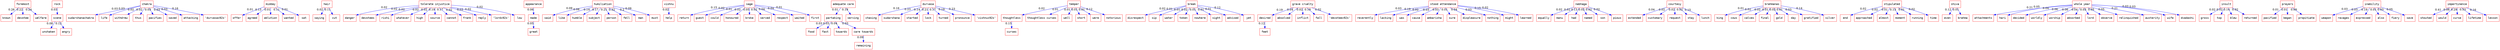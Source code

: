 strict digraph  {
	foremost	 [color=red,
		fontname=courier,
		shape=box];
	known	 [color=red,
		fontname=courier,
		shape=box];
	foremost -> known	 [color=blue,
		xlabel=0.26];
	devotee	 [color=red,
		fontname=courier,
		shape=box];
	foremost -> devotee	 [color=blue,
		xlabel=0.22];
	welfare	 [color=red,
		fontname=courier,
		shape=box];
	foremost -> welfare	 [color=blue,
		xlabel=0.24];
	rock	 [color=red,
		fontname=courier,
		shape=box];
	scene	 [color=red,
		fontname=courier,
		shape=box];
	rock -> scene	 [color=blue,
		xlabel=0.03];
	unshaken	 [color=red,
		fontname=courier,
		shape=box];
	scene -> unshaken	 [color=blue,
		xlabel=0.08];
	angry	 [color=red,
		fontname=courier,
		shape=box];
	scene -> angry	 [color=blue,
		xlabel=0.12];
	chakra	 [color=red,
		fontname=courier,
		shape=box];
	sudarshanachakra	 [color=red,
		fontname=courier,
		shape=box];
	chakra -> sudarshanachakra	 [color=blue,
		xlabel=0.03];
	life	 [color=red,
		fontname=courier,
		shape=box];
	chakra -> life	 [color=blue,
		xlabel=0.03];
	withdrew	 [color=red,
		fontname=courier,
		shape=box];
	chakra -> withdrew	 [color=blue,
		xlabel=0.02];
	thus	 [color=red,
		fontname=courier,
		shape=box];
	chakra -> thus	 [color=blue,
		xlabel=0.02];
	pacifies	 [color=red,
		fontname=courier,
		shape=box];
	chakra -> pacifies	 [color=blue,
		xlabel=0.03];
	saved	 [color=red,
		fontname=courier,
		shape=box];
	chakra -> saved	 [color=blue,
		xlabel=0.03];
	attacking	 [color=red,
		fontname=courier,
		shape=box];
	chakra -> attacking	 [color=blue,
		xlabel=0.03];
	"'durvasa\x92s'"	 [color=red,
		fontname=courier,
		shape=box];
	chakra -> "'durvasa\x92s'"	 [color=blue,
		xlabel=0.16];
	midday	 [color=red,
		fontname=courier,
		shape=box];
	offer	 [color=red,
		fontname=courier,
		shape=box];
	midday -> offer	 [color=blue,
		xlabel=0.01];
	agreed	 [color=red,
		fontname=courier,
		shape=box];
	midday -> agreed	 [color=blue,
		xlabel=0.13];
	ablution	 [color=red,
		fontname=courier,
		shape=box];
	midday -> ablution	 [color=blue,
		xlabel=0.01];
	wanted	 [color=red,
		fontname=courier,
		shape=box];
	midday -> wanted	 [color=blue,
		xlabel=0.11];
	sat	 [color=red,
		fontname=courier,
		shape=box];
	midday -> sat	 [color=blue,
		xlabel=0.01];
	hair	 [color=red,
		fontname=courier,
		shape=box];
	saying	 [color=red,
		fontname=courier,
		shape=box];
	hair -> saying	 [color=blue,
		xlabel=0.02];
	cut	 [color=red,
		fontname=courier,
		shape=box];
	hair -> cut	 [color=blue,
		xlabel=0.11];
	"tolerate injustice"	 [color=red,
		fontname=courier,
		shape=box];
	danger	 [color=red,
		fontname=courier,
		shape=box];
	"tolerate injustice" -> danger	 [color=blue,
		xlabel=0.02];
	devotees	 [color=red,
		fontname=courier,
		shape=box];
	"tolerate injustice" -> devotees	 [color=blue,
		xlabel=0.02];
	rishi	 [color=red,
		fontname=courier,
		shape=box];
	"tolerate injustice" -> rishi	 [color=blue,
		xlabel=0.02];
	whatever	 [color=red,
		fontname=courier,
		shape=box];
	"tolerate injustice" -> whatever	 [color=blue,
		xlabel=0.02];
	high	 [color=red,
		fontname=courier,
		shape=box];
	"tolerate injustice" -> high	 [color=blue,
		xlabel=0.02];
	source	 [color=red,
		fontname=courier,
		shape=box];
	"tolerate injustice" -> source	 [color=blue,
		xlabel=0.19];
	cannot	 [color=red,
		fontname=courier,
		shape=box];
	"tolerate injustice" -> cannot	 [color=blue,
		xlabel=0.17];
	frank	 [color=red,
		fontname=courier,
		shape=box];
	"tolerate injustice" -> frank	 [color=blue,
		xlabel=0.02];
	reply	 [color=red,
		fontname=courier,
		shape=box];
	"tolerate injustice" -> reply	 [color=blue,
		xlabel=0.03];
	"'lord\x92s'"	 [color=red,
		fontname=courier,
		shape=box];
	"tolerate injustice" -> "'lord\x92s'"	 [color=blue,
		xlabel=0.02];
	low	 [color=red,
		fontname=courier,
		shape=box];
	"tolerate injustice" -> low	 [color=blue,
		xlabel=0.02];
	appearance	 [color=red,
		fontname=courier,
		shape=box];
	made	 [color=red,
		fontname=courier,
		shape=box];
	appearance -> made	 [color=blue,
		xlabel=0.06];
	great	 [color=red,
		fontname=courier,
		shape=box];
	made -> great	 [color=blue,
		xlabel=0.05];
	humiliation	 [color=red,
		fontname=courier,
		shape=box];
	said	 [color=red,
		fontname=courier,
		shape=box];
	humiliation -> said	 [color=blue,
		xlabel=0.09];
	like	 [color=red,
		fontname=courier,
		shape=box];
	humiliation -> like	 [color=blue,
		xlabel=0.08];
	humble	 [color=red,
		fontname=courier,
		shape=box];
	humiliation -> humble	 [color=blue,
		xlabel=0.14];
	subject	 [color=red,
		fontname=courier,
		shape=box];
	humiliation -> subject	 [color=blue,
		xlabel=0.17];
	person	 [color=red,
		fontname=courier,
		shape=box];
	humiliation -> person	 [color=blue,
		xlabel=0.21];
	fell	 [color=red,
		fontname=courier,
		shape=box];
	humiliation -> fell	 [color=blue,
		xlabel=0.32];
	man	 [color=red,
		fontname=courier,
		shape=box];
	humiliation -> man	 [color=blue,
		xlabel=0.2];
	must	 [color=red,
		fontname=courier,
		shape=box];
	humiliation -> must	 [color=blue,
		xlabel=0.09];
	vishnu	 [color=red,
		fontname=courier,
		shape=box];
	help	 [color=red,
		fontname=courier,
		shape=box];
	vishnu -> help	 [color=blue,
		xlabel=0.02];
	sage	 [color=red,
		fontname=courier,
		shape=box];
	return	 [color=red,
		fontname=courier,
		shape=box];
	sage -> return	 [color=blue,
		xlabel=0.15];
	guest	 [color=red,
		fontname=courier,
		shape=box];
	sage -> guest	 [color=blue,
		xlabel=0.02];
	could	 [color=red,
		fontname=courier,
		shape=box];
	sage -> could	 [color=blue,
		xlabel=0.01];
	honoured	 [color=red,
		fontname=courier,
		shape=box];
	sage -> honoured	 [color=blue,
		xlabel=0.02];
	broke	 [color=red,
		fontname=courier,
		shape=box];
	sage -> broke	 [color=blue,
		xlabel=0.05];
	served	 [color=red,
		fontname=courier,
		shape=box];
	sage -> served	 [color=blue,
		xlabel=0.02];
	respect	 [color=red,
		fontname=courier,
		shape=box];
	sage -> respect	 [color=blue,
		xlabel=0.04];
	waited	 [color=red,
		fontname=courier,
		shape=box];
	sage -> waited	 [color=blue,
		xlabel=0.04];
	first	 [color=red,
		fontname=courier,
		shape=box];
	sage -> first	 [color=blue,
		xlabel=0.01];
	"adequate care"	 [color=red,
		fontname=courier,
		shape=box];
	partaking	 [color=red,
		fontname=courier,
		shape=box];
	"adequate care" -> partaking	 [color=blue,
		xlabel=0.01];
	serving	 [color=red,
		fontname=courier,
		shape=box];
	"adequate care" -> serving	 [color=blue,
		xlabel=0.19];
	food	 [color=red,
		fontname=courier,
		shape=box];
	partaking -> food	 [color=blue,
		xlabel=0.03];
	fast	 [color=red,
		fontname=courier,
		shape=box];
	partaking -> fast	 [color=blue,
		xlabel=0.03];
	towards	 [color=red,
		fontname=courier,
		shape=box];
	partaking -> towards	 [color=blue,
		xlabel=0.04];
	"care towards"	 [color=red,
		fontname=courier,
		shape=box];
	partaking -> "care towards"	 [color=blue,
		xlabel=0.03];
	remaining	 [color=red,
		fontname=courier,
		shape=box];
	"care towards" -> remaining	 [color=blue,
		xlabel=0.09];
	durvasa	 [color=red,
		fontname=courier,
		shape=box];
	chasing	 [color=red,
		fontname=courier,
		shape=box];
	durvasa -> chasing	 [color=blue,
		xlabel=0.16];
	sudarshana	 [color=red,
		fontname=courier,
		shape=box];
	durvasa -> sudarshana	 [color=blue,
		xlabel=0.23];
	started	 [color=red,
		fontname=courier,
		shape=box];
	durvasa -> started	 [color=blue,
		xlabel=0.14];
	lock	 [color=red,
		fontname=courier,
		shape=box];
	durvasa -> lock	 [color=blue,
		xlabel=0.21];
	turned	 [color=red,
		fontname=courier,
		shape=box];
	durvasa -> turned	 [color=blue,
		xlabel=0.17];
	pronounce	 [color=red,
		fontname=courier,
		shape=box];
	durvasa -> pronounce	 [color=blue,
		xlabel=0.19];
	"'vishnu\x92s'"	 [color=red,
		fontname=courier,
		shape=box];
	durvasa -> "'vishnu\x92s'"	 [color=blue,
		xlabel=0.23];
	temper	 [color=red,
		fontname=courier,
		shape=box];
	thoughtless	 [color=red,
		fontname=courier,
		shape=box];
	temper -> thoughtless	 [color=blue,
		xlabel=0.02];
	"thoughtless curses"	 [color=red,
		fontname=courier,
		shape=box];
	temper -> "thoughtless curses"	 [color=blue,
		xlabel=0.01];
	well	 [color=red,
		fontname=courier,
		shape=box];
	temper -> well	 [color=blue,
		xlabel=0.01];
	short	 [color=red,
		fontname=courier,
		shape=box];
	temper -> short	 [color=blue,
		xlabel=0.01];
	were	 [color=red,
		fontname=courier,
		shape=box];
	temper -> were	 [color=blue,
		xlabel=0.01];
	notorious	 [color=red,
		fontname=courier,
		shape=box];
	temper -> notorious	 [color=blue,
		xlabel=0.12];
	curses	 [color=red,
		fontname=courier,
		shape=box];
	thoughtless -> curses	 [color=blue,
		xlabel=0.15];
	break	 [color=red,
		fontname=courier,
		shape=box];
	disrespect	 [color=red,
		fontname=courier,
		shape=box];
	break -> disrespect	 [color=blue,
		xlabel=0.02];
	sip	 [color=red,
		fontname=courier,
		shape=box];
	break -> sip	 [color=blue,
		xlabel=0.01];
	water	 [color=red,
		fontname=courier,
		shape=box];
	break -> water	 [color=blue,
		xlabel=0.01];
	token	 [color=red,
		fontname=courier,
		shape=box];
	break -> token	 [color=blue,
		xlabel=0.02];
	nowhere	 [color=red,
		fontname=courier,
		shape=box];
	break -> nowhere	 [color=blue,
		xlabel=0.01];
	sight	 [color=red,
		fontname=courier,
		shape=box];
	break -> sight	 [color=blue,
		xlabel=0.01];
	advised	 [color=red,
		fontname=courier,
		shape=box];
	break -> advised	 [color=blue,
		xlabel=0.01];
	yet	 [color=red,
		fontname=courier,
		shape=box];
	break -> yet	 [color=blue,
		xlabel=0.12];
	"grave cruelty"	 [color=red,
		fontname=courier,
		shape=box];
	desired	 [color=red,
		fontname=courier,
		shape=box];
	"grave cruelty" -> desired	 [color=blue,
		xlabel=0.19];
	absolved	 [color=red,
		fontname=courier,
		shape=box];
	"grave cruelty" -> absolved	 [color=blue,
		xlabel=0.04];
	inflict	 [color=red,
		fontname=courier,
		shape=box];
	"grave cruelty" -> inflict	 [color=blue,
		xlabel=0.02];
	fall	 [color=red,
		fontname=courier,
		shape=box];
	"grave cruelty" -> fall	 [color=blue,
		xlabel=0.19];
	"'devotee\x92s'"	 [color=red,
		fontname=courier,
		shape=box];
	"grave cruelty" -> "'devotee\x92s'"	 [color=blue,
		xlabel=0.02];
	feet	 [color=red,
		fontname=courier,
		shape=box];
	desired -> feet	 [color=blue,
		xlabel=0.12];
	"stood attendance"	 [color=red,
		fontname=courier,
		shape=box];
	reverently	 [color=red,
		fontname=courier,
		shape=box];
	"stood attendance" -> reverently	 [color=blue,
		xlabel=0.03];
	lacking	 [color=red,
		fontname=courier,
		shape=box];
	"stood attendance" -> lacking	 [color=blue,
		xlabel=0.19];
	was	 [color=red,
		fontname=courier,
		shape=box];
	"stood attendance" -> was	 [color=blue,
		xlabel=0.02];
	cause	 [color=red,
		fontname=courier,
		shape=box];
	"stood attendance" -> cause	 [color=blue,
		xlabel=0.03];
	ambarisha	 [color=red,
		fontname=courier,
		shape=box];
	"stood attendance" -> ambarisha	 [color=blue,
		xlabel=0.03];
	sure	 [color=red,
		fontname=courier,
		shape=box];
	"stood attendance" -> sure	 [color=blue,
		xlabel=0.01];
	displeasure	 [color=red,
		fontname=courier,
		shape=box];
	"stood attendance" -> displeasure	 [color=blue,
		xlabel=0.04];
	nothing	 [color=red,
		fontname=courier,
		shape=box];
	"stood attendance" -> nothing	 [color=blue,
		xlabel=0.03];
	might	 [color=red,
		fontname=courier,
		shape=box];
	"stood attendance" -> might	 [color=blue,
		xlabel=0.15];
	learned	 [color=red,
		fontname=courier,
		shape=box];
	"stood attendance" -> learned	 [color=blue,
		xlabel=0.02];
	nabhaga	 [color=red,
		fontname=courier,
		shape=box];
	equally	 [color=red,
		fontname=courier,
		shape=box];
	nabhaga -> equally	 [color=blue,
		xlabel=0.02];
	manu	 [color=red,
		fontname=courier,
		shape=box];
	nabhaga -> manu	 [color=blue,
		xlabel=0.02];
	had	 [color=red,
		fontname=courier,
		shape=box];
	nabhaga -> had	 [color=blue,
		xlabel=0.13];
	named	 [color=red,
		fontname=courier,
		shape=box];
	nabhaga -> named	 [color=blue,
		xlabel=0.02];
	son	 [color=red,
		fontname=courier,
		shape=box];
	nabhaga -> son	 [color=blue,
		xlabel=0.02];
	pious	 [color=red,
		fontname=courier,
		shape=box];
	nabhaga -> pious	 [color=blue,
		xlabel=0.02];
	courtesy	 [color=red,
		fontname=courier,
		shape=box];
	extended	 [color=red,
		fontname=courier,
		shape=box];
	courtesy -> extended	 [color=blue,
		xlabel=0.04];
	customary	 [color=red,
		fontname=courier,
		shape=box];
	courtesy -> customary	 [color=blue,
		xlabel=0.02];
	request	 [color=red,
		fontname=courier,
		shape=box];
	courtesy -> request	 [color=blue,
		xlabel=0.02];
	stay	 [color=red,
		fontname=courier,
		shape=box];
	courtesy -> stay	 [color=blue,
		xlabel=0.02];
	lunch	 [color=red,
		fontname=courier,
		shape=box];
	courtesy -> lunch	 [color=blue,
		xlabel=0.15];
	brahmanas	 [color=red,
		fontname=courier,
		shape=box];
	king	 [color=red,
		fontname=courier,
		shape=box];
	brahmanas -> king	 [color=blue,
		xlabel=0.01];
	cows	 [color=red,
		fontname=courier,
		shape=box];
	brahmanas -> cows	 [color=blue,
		xlabel=0.02];
	calves	 [color=red,
		fontname=courier,
		shape=box];
	brahmanas -> calves	 [color=blue,
		xlabel=0.02];
	final	 [color=red,
		fontname=courier,
		shape=box];
	brahmanas -> final	 [color=blue,
		xlabel=0.01];
	gold	 [color=red,
		fontname=courier,
		shape=box];
	brahmanas -> gold	 [color=blue,
		xlabel=0.02];
	day	 [color=red,
		fontname=courier,
		shape=box];
	brahmanas -> day	 [color=blue,
		xlabel=0.01];
	gratified	 [color=red,
		fontname=courier,
		shape=box];
	brahmanas -> gratified	 [color=blue,
		xlabel=0.03];
	silver	 [color=red,
		fontname=courier,
		shape=box];
	brahmanas -> silver	 [color=blue,
		xlabel=0.14];
	stipulated	 [color=red,
		fontname=courier,
		shape=box];
	end	 [color=red,
		fontname=courier,
		shape=box];
	stipulated -> end	 [color=blue,
		xlabel=0.02];
	approached	 [color=red,
		fontname=courier,
		shape=box];
	stipulated -> approached	 [color=blue,
		xlabel=0.02];
	almost	 [color=red,
		fontname=courier,
		shape=box];
	stipulated -> almost	 [color=blue,
		xlabel=0.01];
	moment	 [color=red,
		fontname=courier,
		shape=box];
	stipulated -> moment	 [color=blue,
		xlabel=0.13];
	running	 [color=red,
		fontname=courier,
		shape=box];
	stipulated -> running	 [color=blue,
		xlabel=0.01];
	time	 [color=red,
		fontname=courier,
		shape=box];
	stipulated -> time	 [color=blue,
		xlabel=0.02];
	shiva	 [color=red,
		fontname=courier,
		shape=box];
	even	 [color=red,
		fontname=courier,
		shape=box];
	shiva -> even	 [color=blue,
		xlabel=0.12];
	brahma	 [color=red,
		fontname=courier,
		shape=box];
	shiva -> brahma	 [color=blue,
		xlabel=0.01];
	"whole year"	 [color=red,
		fontname=courier,
		shape=box];
	attachments	 [color=red,
		fontname=courier,
		shape=box];
	"whole year" -> attachments	 [color=blue,
		xlabel=0.21];
	hari	 [color=red,
		fontname=courier,
		shape=box];
	"whole year" -> hari	 [color=blue,
		xlabel=0.05];
	decided	 [color=red,
		fontname=courier,
		shape=box];
	"whole year" -> decided	 [color=blue,
		xlabel=0.04];
	worldly	 [color=red,
		fontname=courier,
		shape=box];
	"whole year" -> worldly	 [color=blue,
		xlabel=0.06];
	worship	 [color=red,
		fontname=courier,
		shape=box];
	"whole year" -> worship	 [color=blue,
		xlabel=0.06];
	absorbed	 [color=red,
		fontname=courier,
		shape=box];
	"whole year" -> absorbed	 [color=blue,
		xlabel=0.04];
	lord	 [color=red,
		fontname=courier,
		shape=box];
	"whole year" -> lord	 [color=blue,
		xlabel=0.03];
	observe	 [color=red,
		fontname=courier,
		shape=box];
	"whole year" -> observe	 [color=blue,
		xlabel=0.05];
	relinquished	 [color=red,
		fontname=courier,
		shape=box];
	"whole year" -> relinquished	 [color=blue,
		xlabel=0.05];
	austerity	 [color=red,
		fontname=courier,
		shape=box];
	"whole year" -> austerity	 [color=blue,
		xlabel=0.21];
	wife	 [color=red,
		fontname=courier,
		shape=box];
	"whole year" -> wife	 [color=blue,
		xlabel=0.03];
	dvadashi	 [color=red,
		fontname=courier,
		shape=box];
	"whole year" -> dvadashi	 [color=blue,
		xlabel=0.03];
	insult	 [color=red,
		fontname=courier,
		shape=box];
	gross	 [color=red,
		fontname=courier,
		shape=box];
	insult -> gross	 [color=blue,
		xlabel=0.02];
	top	 [color=red,
		fontname=courier,
		shape=box];
	insult -> top	 [color=blue,
		xlabel=0.02];
	blew	 [color=red,
		fontname=courier,
		shape=box];
	insult -> blew	 [color=blue,
		xlabel=0.14];
	returned	 [color=red,
		fontname=courier,
		shape=box];
	insult -> returned	 [color=blue,
		xlabel=0.02];
	prayers	 [color=red,
		fontname=courier,
		shape=box];
	pacified	 [color=red,
		fontname=courier,
		shape=box];
	prayers -> pacified	 [color=blue,
		xlabel=0.01];
	began	 [color=red,
		fontname=courier,
		shape=box];
	prayers -> began	 [color=blue,
		xlabel=0.01];
	propitiate	 [color=red,
		fontname=courier,
		shape=box];
	prayers -> propitiate	 [color=blue,
		xlabel=0.09];
	inability	 [color=red,
		fontname=courier,
		shape=box];
	weapon	 [color=red,
		fontname=courier,
		shape=box];
	inability -> weapon	 [color=blue,
		xlabel=0.03];
	ravages	 [color=red,
		fontname=courier,
		shape=box];
	inability -> ravages	 [color=blue,
		xlabel=0.03];
	expressed	 [color=red,
		fontname=courier,
		shape=box];
	inability -> expressed	 [color=blue,
		xlabel=0.19];
	also	 [color=red,
		fontname=courier,
		shape=box];
	inability -> also	 [color=blue,
		xlabel=0.01];
	fiery	 [color=red,
		fontname=courier,
		shape=box];
	inability -> fiery	 [color=blue,
		xlabel=0.03];
	save	 [color=red,
		fontname=courier,
		shape=box];
	inability -> save	 [color=blue,
		xlabel=0.05];
	impertinence	 [color=red,
		fontname=courier,
		shape=box];
	shouted	 [color=red,
		fontname=courier,
		shape=box];
	impertinence -> shouted	 [color=blue,
		xlabel=0.41];
	would	 [color=red,
		fontname=courier,
		shape=box];
	impertinence -> would	 [color=blue,
		xlabel=0.06];
	curse	 [color=red,
		fontname=courier,
		shape=box];
	impertinence -> curse	 [color=blue,
		xlabel=0.29];
	lifetime	 [color=red,
		fontname=courier,
		shape=box];
	impertinence -> lifetime	 [color=blue,
		xlabel=0.53];
	lesson	 [color=red,
		fontname=courier,
		shape=box];
	impertinence -> lesson	 [color=blue,
		xlabel=0.16];
}
